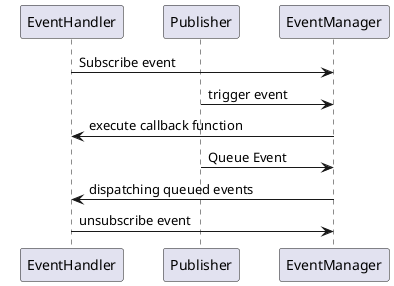@startuml
skinparam SequenceParticipantPadding 15


participant EventHandler
participant Publisher
participant EventManager

EventHandler -> EventManager : Subscribe event
Publisher -> EventManager : trigger event

EventManager -> EventHandler : execute callback function
Publisher -> EventManager : Queue Event
EventManager -> EventHandler : dispatching queued events
EventHandler -> EventManager : unsubscribe event
@enduml
